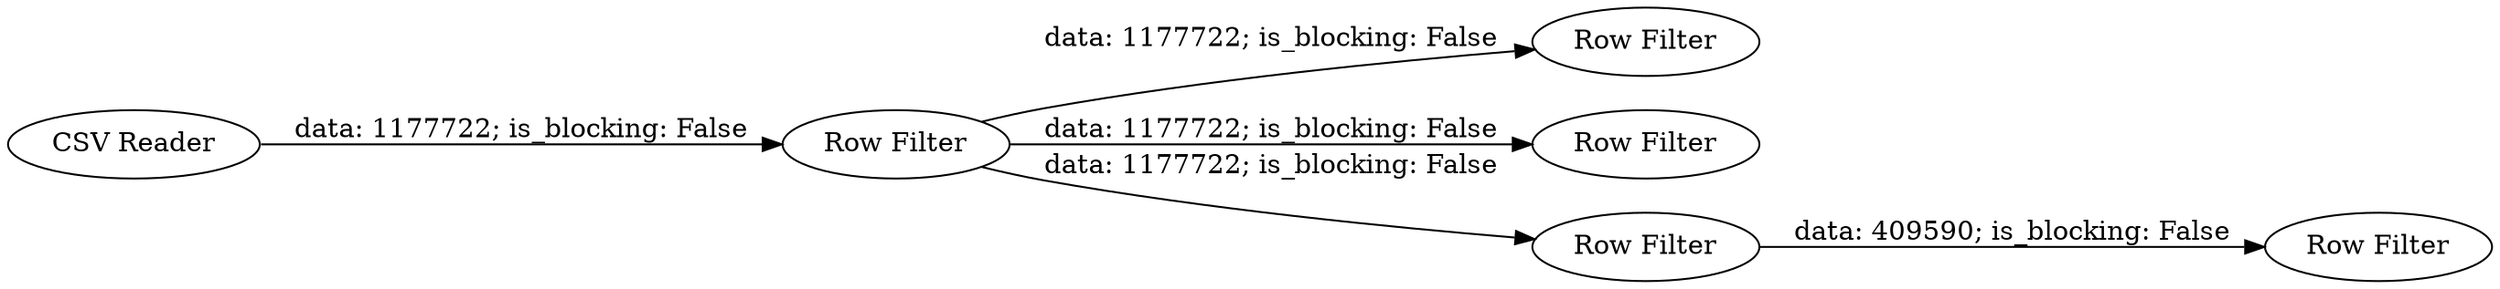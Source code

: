 digraph {
	"-221649844901872289_2" [label="Row Filter"]
	"-221649844901872289_4" [label="Row Filter"]
	"-221649844901872289_5" [label="Row Filter"]
	"-221649844901872289_6" [label="Row Filter"]
	"-221649844901872289_1" [label="CSV Reader"]
	"-221649844901872289_3" [label="Row Filter"]
	"-221649844901872289_5" -> "-221649844901872289_4" [label="data: 1177722; is_blocking: False"]
	"-221649844901872289_5" -> "-221649844901872289_2" [label="data: 1177722; is_blocking: False"]
	"-221649844901872289_1" -> "-221649844901872289_5" [label="data: 1177722; is_blocking: False"]
	"-221649844901872289_5" -> "-221649844901872289_3" [label="data: 1177722; is_blocking: False"]
	"-221649844901872289_3" -> "-221649844901872289_6" [label="data: 409590; is_blocking: False"]
	rankdir=LR
}

